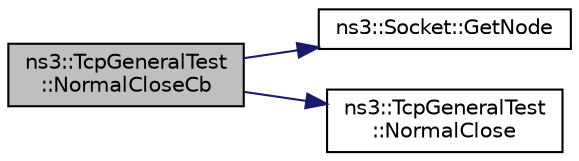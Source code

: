 digraph "ns3::TcpGeneralTest::NormalCloseCb"
{
 // LATEX_PDF_SIZE
  edge [fontname="Helvetica",fontsize="10",labelfontname="Helvetica",labelfontsize="10"];
  node [fontname="Helvetica",fontsize="10",shape=record];
  rankdir="LR";
  Node1 [label="ns3::TcpGeneralTest\l::NormalCloseCb",height=0.2,width=0.4,color="black", fillcolor="grey75", style="filled", fontcolor="black",tooltip="Normal Close Callback."];
  Node1 -> Node2 [color="midnightblue",fontsize="10",style="solid",fontname="Helvetica"];
  Node2 [label="ns3::Socket::GetNode",height=0.2,width=0.4,color="black", fillcolor="white", style="filled",URL="$classns3_1_1_socket.html#aba642ad4301c1df47befc0aa9afa2e48",tooltip="Return the node this socket is associated with."];
  Node1 -> Node3 [color="midnightblue",fontsize="10",style="solid",fontname="Helvetica"];
  Node3 [label="ns3::TcpGeneralTest\l::NormalClose",height=0.2,width=0.4,color="black", fillcolor="white", style="filled",URL="$classns3_1_1_tcp_general_test.html#a38d972b53fbdb443df17121b9a6a31b3",tooltip="Socket closed normally."];
}

